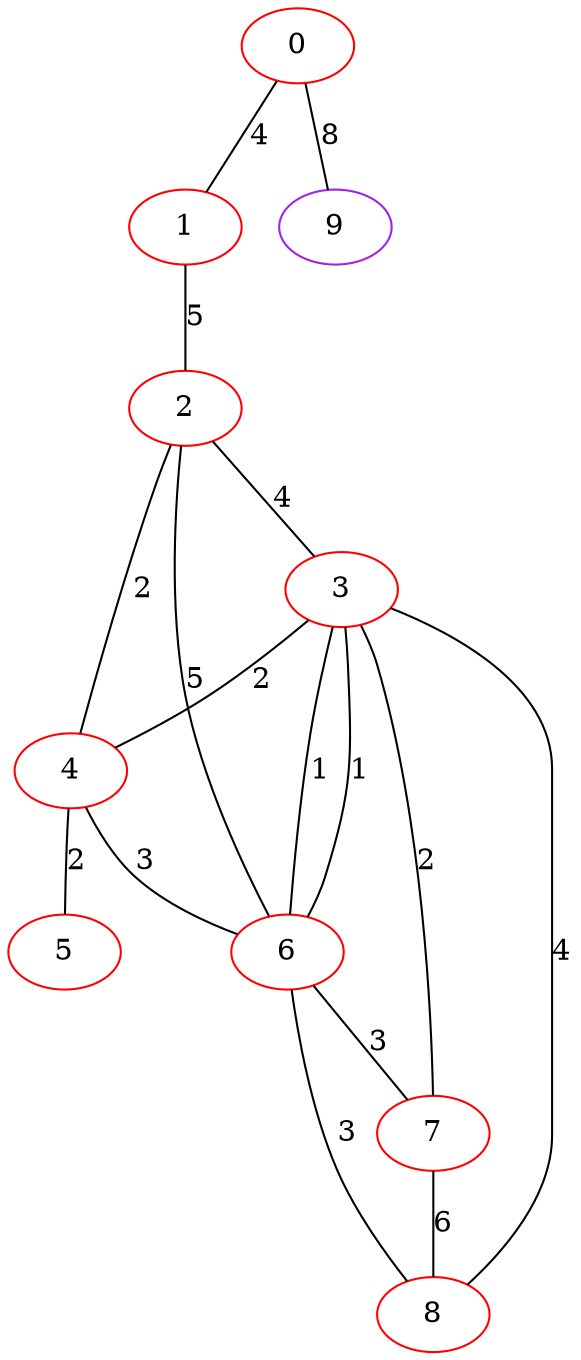 graph "" {
0 [color=red, weight=1];
1 [color=red, weight=1];
2 [color=red, weight=1];
3 [color=red, weight=1];
4 [color=red, weight=1];
5 [color=red, weight=1];
6 [color=red, weight=1];
7 [color=red, weight=1];
8 [color=red, weight=1];
9 [color=purple, weight=4];
0 -- 1  [key=0, label=4];
0 -- 9  [key=0, label=8];
1 -- 2  [key=0, label=5];
2 -- 3  [key=0, label=4];
2 -- 4  [key=0, label=2];
2 -- 6  [key=0, label=5];
3 -- 8  [key=0, label=4];
3 -- 4  [key=0, label=2];
3 -- 6  [key=0, label=1];
3 -- 6  [key=1, label=1];
3 -- 7  [key=0, label=2];
4 -- 5  [key=0, label=2];
4 -- 6  [key=0, label=3];
6 -- 8  [key=0, label=3];
6 -- 7  [key=0, label=3];
7 -- 8  [key=0, label=6];
}
